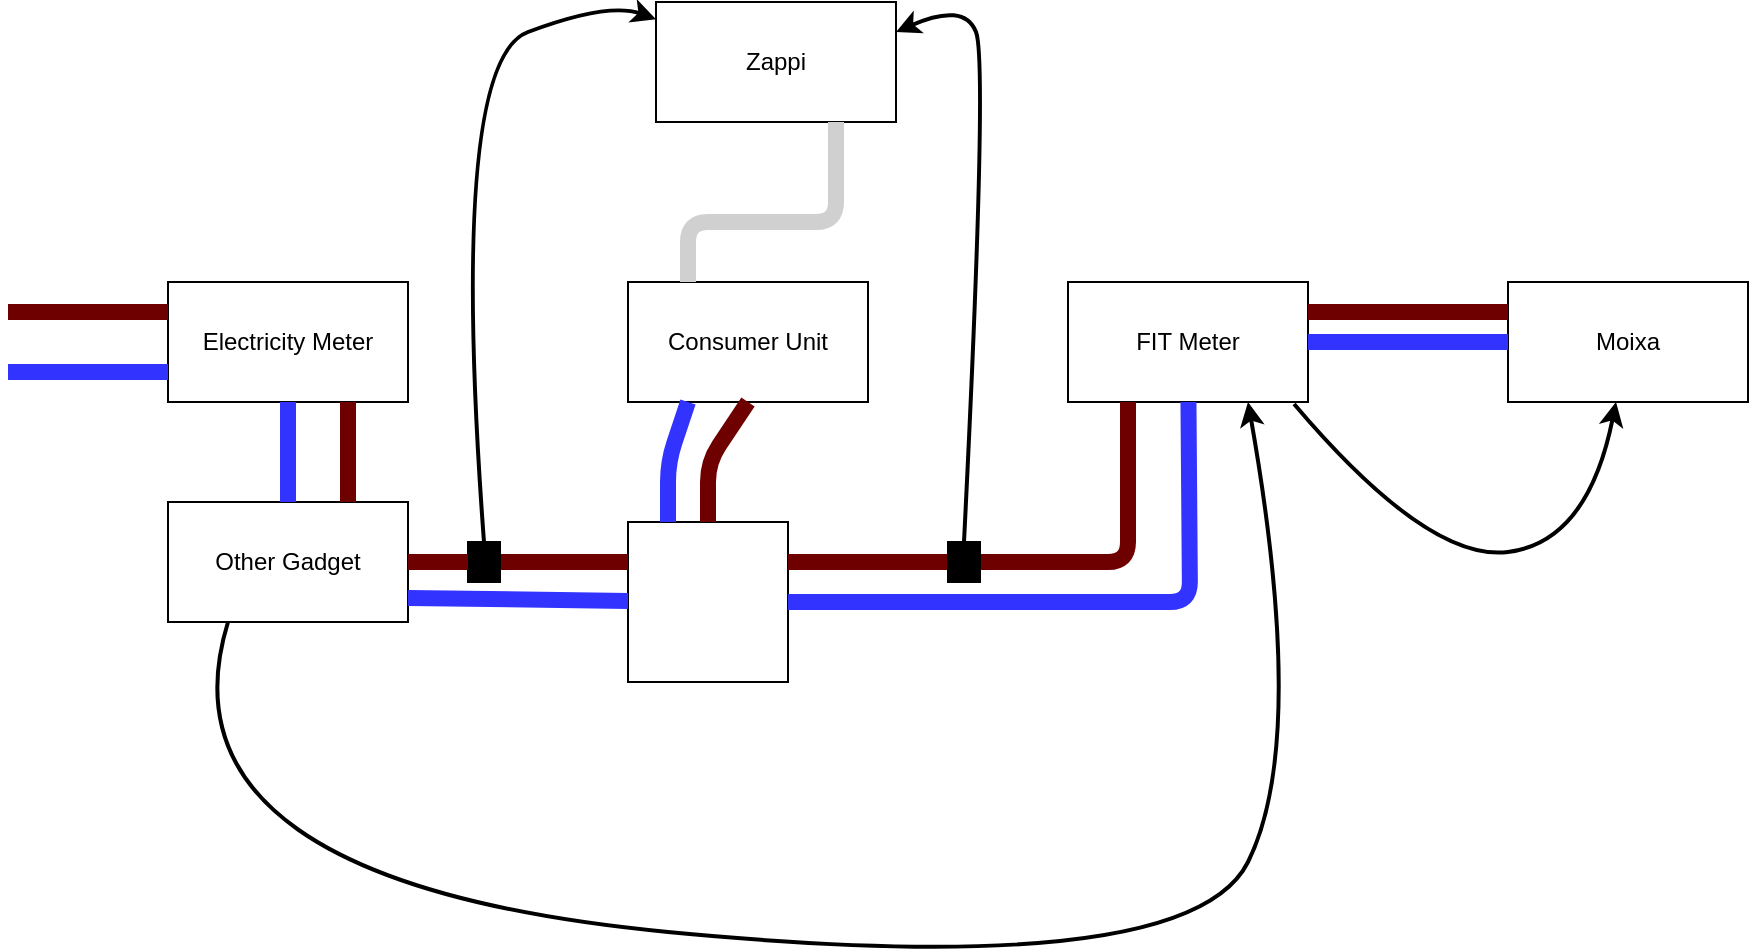 <mxfile version="13.3.9" type="github">
  <diagram id="mzG0-uQFuKnF71DLqjv8" name="Page-1">
    <mxGraphModel dx="946" dy="662" grid="1" gridSize="10" guides="1" tooltips="1" connect="1" arrows="1" fold="1" page="1" pageScale="1" pageWidth="827" pageHeight="1169" math="0" shadow="0">
      <root>
        <mxCell id="0" />
        <mxCell id="1" parent="0" />
        <mxCell id="Y6NIe_As-xSgo9Me_90i-1" value="Consumer Unit" style="rounded=0;whiteSpace=wrap;html=1;" vertex="1" parent="1">
          <mxGeometry x="340" y="200" width="120" height="60" as="geometry" />
        </mxCell>
        <mxCell id="Y6NIe_As-xSgo9Me_90i-2" value="Electricity Meter" style="rounded=0;whiteSpace=wrap;html=1;" vertex="1" parent="1">
          <mxGeometry x="110" y="200" width="120" height="60" as="geometry" />
        </mxCell>
        <mxCell id="Y6NIe_As-xSgo9Me_90i-3" value="Zappi" style="rounded=0;whiteSpace=wrap;html=1;" vertex="1" parent="1">
          <mxGeometry x="354" y="60" width="120" height="60" as="geometry" />
        </mxCell>
        <mxCell id="Y6NIe_As-xSgo9Me_90i-4" value="FIT Meter" style="rounded=0;whiteSpace=wrap;html=1;" vertex="1" parent="1">
          <mxGeometry x="560" y="200" width="120" height="60" as="geometry" />
        </mxCell>
        <mxCell id="Y6NIe_As-xSgo9Me_90i-5" value="Other Gadget" style="rounded=0;whiteSpace=wrap;html=1;" vertex="1" parent="1">
          <mxGeometry x="110" y="310" width="120" height="60" as="geometry" />
        </mxCell>
        <mxCell id="Y6NIe_As-xSgo9Me_90i-6" value="Moixa" style="rounded=0;whiteSpace=wrap;html=1;" vertex="1" parent="1">
          <mxGeometry x="780" y="200" width="120" height="60" as="geometry" />
        </mxCell>
        <mxCell id="Y6NIe_As-xSgo9Me_90i-7" value="" style="endArrow=none;html=1;strokeColor=#3333FF;entryX=0;entryY=0.75;entryDx=0;entryDy=0;strokeWidth=8;" edge="1" parent="1" target="Y6NIe_As-xSgo9Me_90i-2">
          <mxGeometry width="50" height="50" relative="1" as="geometry">
            <mxPoint x="30" y="245" as="sourcePoint" />
            <mxPoint x="510" y="330" as="targetPoint" />
            <Array as="points" />
          </mxGeometry>
        </mxCell>
        <mxCell id="Y6NIe_As-xSgo9Me_90i-8" value="" style="endArrow=none;html=1;strokeColor=#6F0000;entryX=0;entryY=0.25;entryDx=0;entryDy=0;strokeWidth=8;fillColor=#a20025;" edge="1" parent="1" target="Y6NIe_As-xSgo9Me_90i-2">
          <mxGeometry width="50" height="50" relative="1" as="geometry">
            <mxPoint x="30" y="215" as="sourcePoint" />
            <mxPoint x="120" y="255" as="targetPoint" />
            <Array as="points" />
          </mxGeometry>
        </mxCell>
        <mxCell id="Y6NIe_As-xSgo9Me_90i-9" value="" style="endArrow=none;html=1;strokeColor=#3333FF;entryX=0.5;entryY=1;entryDx=0;entryDy=0;strokeWidth=8;exitX=0.5;exitY=0;exitDx=0;exitDy=0;" edge="1" parent="1" source="Y6NIe_As-xSgo9Me_90i-5" target="Y6NIe_As-xSgo9Me_90i-2">
          <mxGeometry width="50" height="50" relative="1" as="geometry">
            <mxPoint x="50" y="265" as="sourcePoint" />
            <mxPoint x="130" y="265" as="targetPoint" />
            <Array as="points" />
          </mxGeometry>
        </mxCell>
        <mxCell id="Y6NIe_As-xSgo9Me_90i-10" value="" style="endArrow=none;html=1;strokeColor=#6F0000;entryX=0.75;entryY=1;entryDx=0;entryDy=0;strokeWidth=8;exitX=0.75;exitY=0;exitDx=0;exitDy=0;fillColor=#a20025;" edge="1" parent="1" source="Y6NIe_As-xSgo9Me_90i-5" target="Y6NIe_As-xSgo9Me_90i-2">
          <mxGeometry width="50" height="50" relative="1" as="geometry">
            <mxPoint x="60" y="275" as="sourcePoint" />
            <mxPoint x="140" y="275" as="targetPoint" />
            <Array as="points" />
          </mxGeometry>
        </mxCell>
        <mxCell id="Y6NIe_As-xSgo9Me_90i-11" value="" style="curved=1;endArrow=classic;html=1;strokeColor=#000000;strokeWidth=2;exitX=0.25;exitY=1;exitDx=0;exitDy=0;entryX=0.75;entryY=1;entryDx=0;entryDy=0;" edge="1" parent="1" source="Y6NIe_As-xSgo9Me_90i-5" target="Y6NIe_As-xSgo9Me_90i-4">
          <mxGeometry width="50" height="50" relative="1" as="geometry">
            <mxPoint x="460" y="380" as="sourcePoint" />
            <mxPoint x="510" y="330" as="targetPoint" />
            <Array as="points">
              <mxPoint x="100" y="500" />
              <mxPoint x="620" y="550" />
              <mxPoint x="680" y="430" />
            </Array>
          </mxGeometry>
        </mxCell>
        <mxCell id="Y6NIe_As-xSgo9Me_90i-12" value="" style="whiteSpace=wrap;html=1;aspect=fixed;" vertex="1" parent="1">
          <mxGeometry x="340" y="320" width="80" height="80" as="geometry" />
        </mxCell>
        <mxCell id="Y6NIe_As-xSgo9Me_90i-13" value="" style="endArrow=none;html=1;strokeWidth=8;strokeColor=#3333FF;" edge="1" parent="1" target="Y6NIe_As-xSgo9Me_90i-12">
          <mxGeometry width="50" height="50" relative="1" as="geometry">
            <mxPoint x="230" y="358" as="sourcePoint" />
            <mxPoint x="260" y="350" as="targetPoint" />
            <Array as="points" />
          </mxGeometry>
        </mxCell>
        <mxCell id="Y6NIe_As-xSgo9Me_90i-14" value="" style="endArrow=none;html=1;strokeColor=#6F0000;strokeWidth=8;exitX=1;exitY=0.5;exitDx=0;exitDy=0;fillColor=#a20025;entryX=0;entryY=0.25;entryDx=0;entryDy=0;" edge="1" parent="1" source="Y6NIe_As-xSgo9Me_90i-22" target="Y6NIe_As-xSgo9Me_90i-12">
          <mxGeometry width="50" height="50" relative="1" as="geometry">
            <mxPoint x="210" y="320" as="sourcePoint" />
            <mxPoint x="290" y="330" as="targetPoint" />
            <Array as="points" />
          </mxGeometry>
        </mxCell>
        <mxCell id="Y6NIe_As-xSgo9Me_90i-15" value="" style="endArrow=none;html=1;strokeColor=#6F0000;strokeWidth=8;exitX=1;exitY=0.25;exitDx=0;exitDy=0;fillColor=#a20025;entryX=0.25;entryY=1;entryDx=0;entryDy=0;" edge="1" parent="1" source="Y6NIe_As-xSgo9Me_90i-12" target="Y6NIe_As-xSgo9Me_90i-4">
          <mxGeometry width="50" height="50" relative="1" as="geometry">
            <mxPoint x="510" y="330" as="sourcePoint" />
            <mxPoint x="600" y="330" as="targetPoint" />
            <Array as="points">
              <mxPoint x="590" y="340" />
            </Array>
          </mxGeometry>
        </mxCell>
        <mxCell id="Y6NIe_As-xSgo9Me_90i-16" value="" style="endArrow=none;html=1;strokeWidth=8;fillColor=#0050ef;strokeColor=#3333FF;" edge="1" parent="1" target="Y6NIe_As-xSgo9Me_90i-4">
          <mxGeometry width="50" height="50" relative="1" as="geometry">
            <mxPoint x="420" y="360" as="sourcePoint" />
            <mxPoint x="490" y="359.5" as="targetPoint" />
            <Array as="points">
              <mxPoint x="621" y="360" />
            </Array>
          </mxGeometry>
        </mxCell>
        <mxCell id="Y6NIe_As-xSgo9Me_90i-17" value="" style="endArrow=none;html=1;strokeWidth=8;exitX=0.25;exitY=0;exitDx=0;exitDy=0;fillColor=#0050ef;entryX=0.25;entryY=1;entryDx=0;entryDy=0;strokeColor=#3333FF;" edge="1" parent="1" source="Y6NIe_As-xSgo9Me_90i-12" target="Y6NIe_As-xSgo9Me_90i-1">
          <mxGeometry width="50" height="50" relative="1" as="geometry">
            <mxPoint x="280" y="280" as="sourcePoint" />
            <mxPoint x="370" y="280" as="targetPoint" />
            <Array as="points">
              <mxPoint x="360" y="290" />
            </Array>
          </mxGeometry>
        </mxCell>
        <mxCell id="Y6NIe_As-xSgo9Me_90i-18" value="" style="endArrow=none;html=1;strokeColor=#6F0000;strokeWidth=8;fillColor=#a20025;entryX=0.5;entryY=1;entryDx=0;entryDy=0;" edge="1" parent="1" source="Y6NIe_As-xSgo9Me_90i-12" target="Y6NIe_As-xSgo9Me_90i-1">
          <mxGeometry width="50" height="50" relative="1" as="geometry">
            <mxPoint x="384" y="290" as="sourcePoint" />
            <mxPoint x="474" y="290" as="targetPoint" />
            <Array as="points">
              <mxPoint x="380" y="290" />
            </Array>
          </mxGeometry>
        </mxCell>
        <mxCell id="Y6NIe_As-xSgo9Me_90i-19" value="" style="endArrow=none;html=1;strokeColor=#6F0000;strokeWidth=8;fillColor=#a20025;entryX=0;entryY=0.25;entryDx=0;entryDy=0;exitX=1;exitY=0.25;exitDx=0;exitDy=0;" edge="1" parent="1" source="Y6NIe_As-xSgo9Me_90i-4" target="Y6NIe_As-xSgo9Me_90i-6">
          <mxGeometry width="50" height="50" relative="1" as="geometry">
            <mxPoint x="680" y="220" as="sourcePoint" />
            <mxPoint x="770" y="220" as="targetPoint" />
            <Array as="points" />
          </mxGeometry>
        </mxCell>
        <mxCell id="Y6NIe_As-xSgo9Me_90i-20" value="" style="endArrow=none;html=1;strokeWidth=8;fillColor=#0050ef;entryX=0;entryY=0.5;entryDx=0;entryDy=0;exitX=1;exitY=0.5;exitDx=0;exitDy=0;strokeColor=#3333FF;" edge="1" parent="1" source="Y6NIe_As-xSgo9Me_90i-4" target="Y6NIe_As-xSgo9Me_90i-6">
          <mxGeometry width="50" height="50" relative="1" as="geometry">
            <mxPoint x="690" y="225" as="sourcePoint" />
            <mxPoint x="790" y="225" as="targetPoint" />
            <Array as="points" />
          </mxGeometry>
        </mxCell>
        <mxCell id="Y6NIe_As-xSgo9Me_90i-21" value="" style="endArrow=none;html=1;strokeWidth=8;exitX=0.25;exitY=0;exitDx=0;exitDy=0;fillColor=#647687;entryX=0.75;entryY=1;entryDx=0;entryDy=0;strokeColor=#D0D0D0;" edge="1" parent="1" source="Y6NIe_As-xSgo9Me_90i-1" target="Y6NIe_As-xSgo9Me_90i-3">
          <mxGeometry width="50" height="50" relative="1" as="geometry">
            <mxPoint x="340" y="170" as="sourcePoint" />
            <mxPoint x="510" y="90" as="targetPoint" />
            <Array as="points">
              <mxPoint x="370" y="170" />
              <mxPoint x="444" y="170" />
            </Array>
          </mxGeometry>
        </mxCell>
        <mxCell id="Y6NIe_As-xSgo9Me_90i-22" value="" style="rounded=0;whiteSpace=wrap;html=1;fillColor=#000000;" vertex="1" parent="1">
          <mxGeometry x="260" y="330" width="16" height="20" as="geometry" />
        </mxCell>
        <mxCell id="Y6NIe_As-xSgo9Me_90i-24" value="" style="endArrow=none;html=1;strokeColor=#6F0000;strokeWidth=8;exitX=1;exitY=0.5;exitDx=0;exitDy=0;fillColor=#a20025;entryX=0;entryY=0.5;entryDx=0;entryDy=0;" edge="1" parent="1" source="Y6NIe_As-xSgo9Me_90i-5" target="Y6NIe_As-xSgo9Me_90i-22">
          <mxGeometry width="50" height="50" relative="1" as="geometry">
            <mxPoint x="230" y="340" as="sourcePoint" />
            <mxPoint x="340" y="340" as="targetPoint" />
            <Array as="points" />
          </mxGeometry>
        </mxCell>
        <mxCell id="Y6NIe_As-xSgo9Me_90i-25" value="" style="curved=1;endArrow=classic;html=1;strokeColor=#000000;strokeWidth=2;exitX=0.5;exitY=0;exitDx=0;exitDy=0;" edge="1" parent="1" source="Y6NIe_As-xSgo9Me_90i-22" target="Y6NIe_As-xSgo9Me_90i-3">
          <mxGeometry width="50" height="50" relative="1" as="geometry">
            <mxPoint x="460" y="380" as="sourcePoint" />
            <mxPoint x="350" y="70" as="targetPoint" />
            <Array as="points">
              <mxPoint x="250" y="90" />
              <mxPoint x="330" y="60" />
            </Array>
          </mxGeometry>
        </mxCell>
        <mxCell id="Y6NIe_As-xSgo9Me_90i-27" value="" style="rounded=0;whiteSpace=wrap;html=1;fillColor=#000000;" vertex="1" parent="1">
          <mxGeometry x="500" y="330" width="16" height="20" as="geometry" />
        </mxCell>
        <mxCell id="Y6NIe_As-xSgo9Me_90i-28" value="" style="curved=1;endArrow=classic;html=1;strokeColor=#000000;strokeWidth=2;exitX=0.5;exitY=0;exitDx=0;exitDy=0;entryX=1;entryY=0.25;entryDx=0;entryDy=0;" edge="1" parent="1" source="Y6NIe_As-xSgo9Me_90i-27" target="Y6NIe_As-xSgo9Me_90i-3">
          <mxGeometry width="50" height="50" relative="1" as="geometry">
            <mxPoint x="700" y="380" as="sourcePoint" />
            <mxPoint x="594" y="68.571" as="targetPoint" />
            <Array as="points">
              <mxPoint x="520" y="90" />
              <mxPoint x="508" y="60" />
            </Array>
          </mxGeometry>
        </mxCell>
        <mxCell id="Y6NIe_As-xSgo9Me_90i-29" value="" style="curved=1;endArrow=classic;html=1;strokeColor=#000000;strokeWidth=2;exitX=0.942;exitY=1.017;exitDx=0;exitDy=0;exitPerimeter=0;entryX=0.45;entryY=1;entryDx=0;entryDy=0;entryPerimeter=0;" edge="1" parent="1" source="Y6NIe_As-xSgo9Me_90i-4" target="Y6NIe_As-xSgo9Me_90i-6">
          <mxGeometry width="50" height="50" relative="1" as="geometry">
            <mxPoint x="760" y="440" as="sourcePoint" />
            <mxPoint x="830" y="270" as="targetPoint" />
            <Array as="points">
              <mxPoint x="740" y="340" />
              <mxPoint x="820" y="330" />
            </Array>
          </mxGeometry>
        </mxCell>
      </root>
    </mxGraphModel>
  </diagram>
</mxfile>
